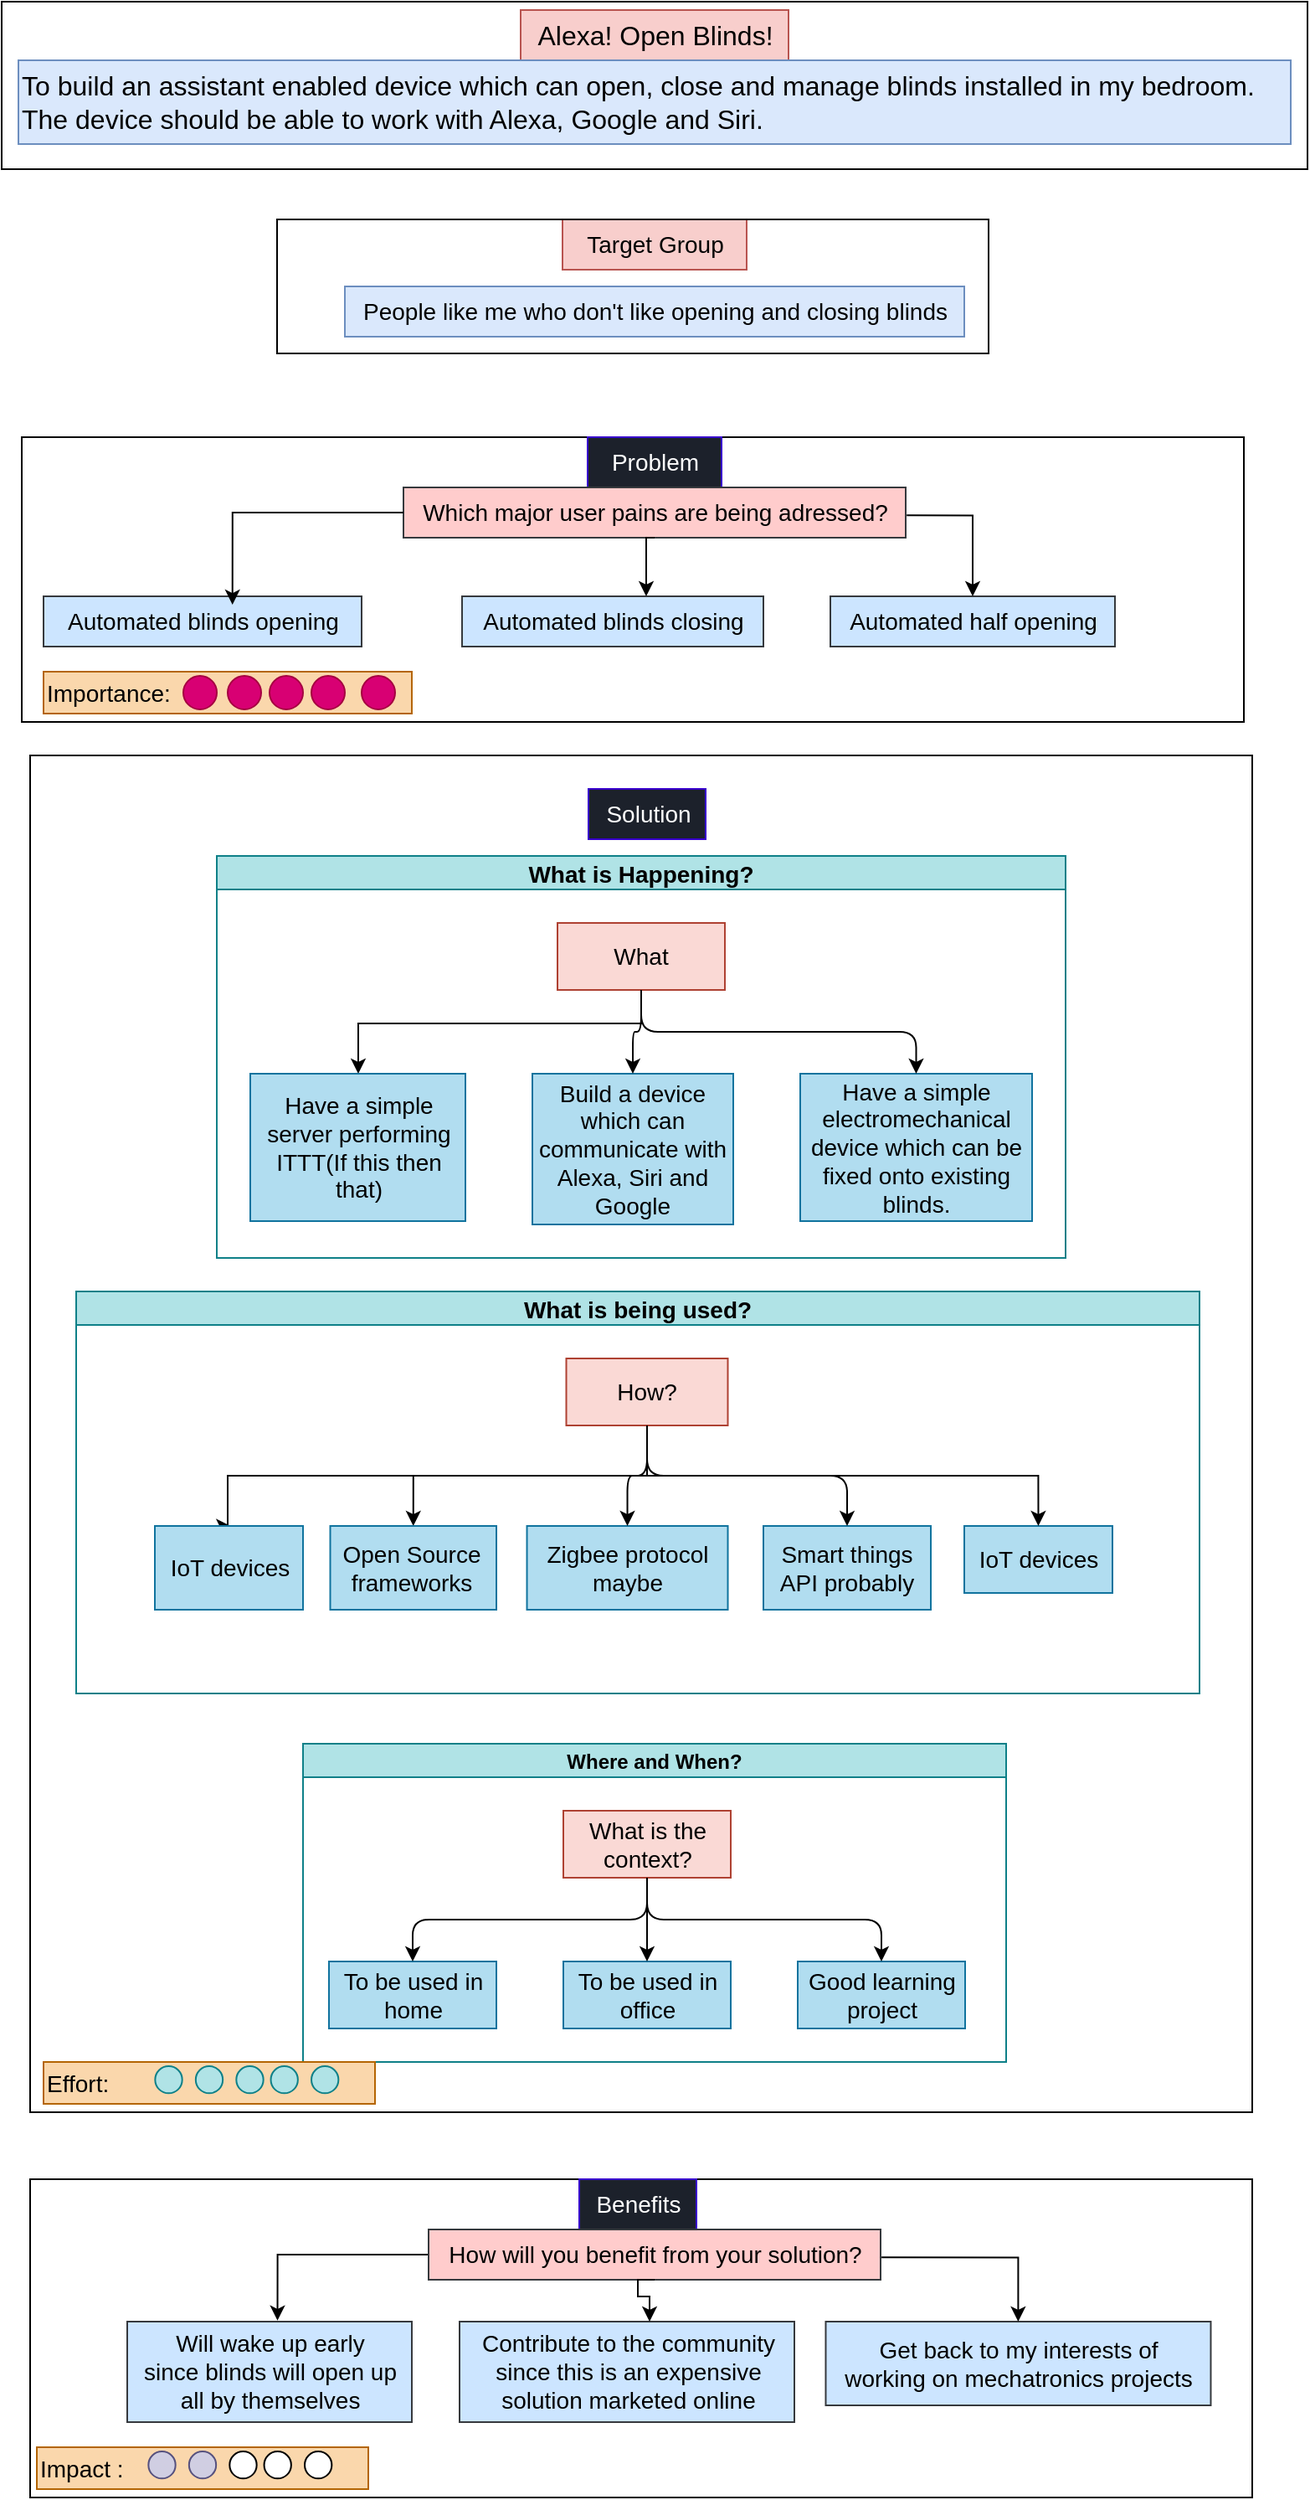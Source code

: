 <mxfile version="20.8.16" type="device"><diagram name="Page-1" id="Ig4D_7dvY6E4qOogs-qq"><mxGraphModel dx="2503" dy="1172" grid="1" gridSize="10" guides="1" tooltips="1" connect="1" arrows="1" fold="1" page="1" pageScale="1" pageWidth="850" pageHeight="1100" math="0" shadow="0"><root><mxCell id="0"/><mxCell id="1" parent="0"/><mxCell id="EEXEFs8RWKepMPBZ_mwN-30" value="" style="rounded=0;whiteSpace=wrap;html=1;fillColor=none;container=0;labelBorderColor=none;" vertex="1" parent="1"><mxGeometry x="-815" y="30" width="780" height="100" as="geometry"/></mxCell><mxCell id="EEXEFs8RWKepMPBZ_mwN-3" value="Alexa! Open Blinds!" style="text;html=1;align=center;verticalAlign=middle;resizable=0;points=[];autosize=1;strokeColor=#b85450;fillColor=#f8cecc;container=0;fontSize=16;" vertex="1" parent="1"><mxGeometry x="-505" y="35" width="160" height="30" as="geometry"/></mxCell><mxCell id="EEXEFs8RWKepMPBZ_mwN-4" value="To build an assistant enabled device which can open, close and manage blinds installed in my bedroom. &lt;br style=&quot;font-size: 16px;&quot;&gt;The device should be able to work with Alexa, Google and Siri." style="text;html=1;align=left;verticalAlign=middle;resizable=0;points=[];autosize=1;strokeColor=#6c8ebf;fillColor=#dae8fc;container=0;fontSize=16;" vertex="1" parent="1"><mxGeometry x="-805" y="65" width="760" height="50" as="geometry"/></mxCell><mxCell id="EEXEFs8RWKepMPBZ_mwN-17" value="" style="rounded=0;whiteSpace=wrap;html=1;fillColor=none;container=0;fontSize=14;" vertex="1" parent="1"><mxGeometry x="-803" y="290" width="730" height="170" as="geometry"/></mxCell><mxCell id="EEXEFs8RWKepMPBZ_mwN-8" value="Problem" style="text;html=1;align=center;verticalAlign=middle;resizable=0;points=[];autosize=1;strokeColor=#3700CC;fillColor=#1c212b;fontColor=#ffffff;container=0;fontSize=14;" vertex="1" parent="1"><mxGeometry x="-465" y="290" width="80" height="30" as="geometry"/></mxCell><mxCell id="EEXEFs8RWKepMPBZ_mwN-9" value="Which major user pains are being adressed?" style="text;html=1;align=center;verticalAlign=middle;resizable=0;points=[];autosize=1;strokeColor=#36393d;fillColor=#ffcccc;container=0;fontSize=14;" vertex="1" parent="1"><mxGeometry x="-575" y="320" width="300" height="30" as="geometry"/></mxCell><mxCell id="EEXEFs8RWKepMPBZ_mwN-12" value="Automated half opening" style="text;html=1;align=center;verticalAlign=middle;resizable=0;points=[];autosize=1;strokeColor=#36393d;fillColor=#cce5ff;container=0;fontSize=14;" vertex="1" parent="1"><mxGeometry x="-320" y="385" width="170" height="30" as="geometry"/></mxCell><mxCell id="EEXEFs8RWKepMPBZ_mwN-15" style="edgeStyle=orthogonalEdgeStyle;rounded=0;orthogonalLoop=1;jettySize=auto;html=1;fontSize=14;exitX=1.002;exitY=0.556;exitDx=0;exitDy=0;exitPerimeter=0;" edge="1" parent="1" source="EEXEFs8RWKepMPBZ_mwN-9" target="EEXEFs8RWKepMPBZ_mwN-12"><mxGeometry relative="1" as="geometry"/></mxCell><mxCell id="EEXEFs8RWKepMPBZ_mwN-11" value="Automated blinds closing" style="text;html=1;align=center;verticalAlign=middle;resizable=0;points=[];autosize=1;strokeColor=#36393d;fillColor=#cce5ff;container=0;fontSize=14;" vertex="1" parent="1"><mxGeometry x="-540" y="385" width="180" height="30" as="geometry"/></mxCell><mxCell id="EEXEFs8RWKepMPBZ_mwN-14" style="edgeStyle=orthogonalEdgeStyle;rounded=0;orthogonalLoop=1;jettySize=auto;html=1;fontSize=14;exitX=0.5;exitY=1;exitDx=0;exitDy=0;exitPerimeter=0;" edge="1" parent="1" source="EEXEFs8RWKepMPBZ_mwN-9" target="EEXEFs8RWKepMPBZ_mwN-11"><mxGeometry relative="1" as="geometry"><Array as="points"><mxPoint x="-430" y="350"/></Array></mxGeometry></mxCell><mxCell id="EEXEFs8RWKepMPBZ_mwN-10" value="Automated blinds opening" style="text;html=1;align=center;verticalAlign=middle;resizable=0;points=[];autosize=1;strokeColor=#36393d;fillColor=#cce5ff;container=0;fontSize=14;" vertex="1" parent="1"><mxGeometry x="-790" y="385" width="190" height="30" as="geometry"/></mxCell><mxCell id="EEXEFs8RWKepMPBZ_mwN-13" style="edgeStyle=orthogonalEdgeStyle;rounded=0;orthogonalLoop=1;jettySize=auto;html=1;entryX=0.594;entryY=0.167;entryDx=0;entryDy=0;entryPerimeter=0;fontSize=14;" edge="1" parent="1" source="EEXEFs8RWKepMPBZ_mwN-9" target="EEXEFs8RWKepMPBZ_mwN-10"><mxGeometry relative="1" as="geometry"/></mxCell><mxCell id="EEXEFs8RWKepMPBZ_mwN-18" value="Importance:&amp;nbsp;&amp;nbsp;" style="rounded=0;whiteSpace=wrap;html=1;align=left;fillColor=#fad7ac;strokeColor=#b46504;container=0;fontSize=14;" vertex="1" parent="1"><mxGeometry x="-790" y="430" width="220" height="25" as="geometry"/></mxCell><mxCell id="EEXEFs8RWKepMPBZ_mwN-28" value="" style="ellipse;whiteSpace=wrap;html=1;aspect=fixed;fillColor=#d80073;fontColor=#ffffff;strokeColor=#A50040;container=0;fontSize=14;" vertex="1" parent="1"><mxGeometry x="-600" y="432.5" width="20" height="20" as="geometry"/></mxCell><mxCell id="EEXEFs8RWKepMPBZ_mwN-27" value="" style="ellipse;whiteSpace=wrap;html=1;aspect=fixed;fillColor=#d80073;fontColor=#ffffff;strokeColor=#A50040;container=0;fontSize=14;" vertex="1" parent="1"><mxGeometry x="-706.5" y="432.5" width="20" height="20" as="geometry"/></mxCell><mxCell id="EEXEFs8RWKepMPBZ_mwN-26" value="" style="ellipse;whiteSpace=wrap;html=1;aspect=fixed;fillColor=#d80073;fontColor=#ffffff;strokeColor=#A50040;container=0;fontSize=14;" vertex="1" parent="1"><mxGeometry x="-680" y="432.5" width="20" height="20" as="geometry"/></mxCell><mxCell id="EEXEFs8RWKepMPBZ_mwN-25" value="" style="ellipse;whiteSpace=wrap;html=1;aspect=fixed;fillColor=#d80073;fontColor=#ffffff;strokeColor=#A50040;container=0;fontSize=14;" vertex="1" parent="1"><mxGeometry x="-655" y="432.5" width="20" height="20" as="geometry"/></mxCell><mxCell id="EEXEFs8RWKepMPBZ_mwN-24" value="" style="ellipse;whiteSpace=wrap;html=1;aspect=fixed;fillColor=#d80073;fontColor=#ffffff;strokeColor=#A50040;container=0;fontSize=14;" vertex="1" parent="1"><mxGeometry x="-630" y="432.5" width="20" height="20" as="geometry"/></mxCell><mxCell id="EEXEFs8RWKepMPBZ_mwN-6" value="Target Group" style="text;html=1;align=center;verticalAlign=middle;resizable=0;points=[];autosize=1;strokeColor=#b85450;fillColor=#f8cecc;container=0;fontSize=14;" vertex="1" parent="1"><mxGeometry x="-480" y="160" width="110" height="30" as="geometry"/></mxCell><mxCell id="EEXEFs8RWKepMPBZ_mwN-29" value="" style="rounded=0;whiteSpace=wrap;html=1;fillColor=none;container=0;fontSize=14;" vertex="1" parent="1"><mxGeometry x="-650.5" y="160" width="425" height="80" as="geometry"/></mxCell><mxCell id="EEXEFs8RWKepMPBZ_mwN-7" value="People like me who don't like opening and closing blinds" style="text;html=1;align=center;verticalAlign=middle;resizable=0;points=[];autosize=1;strokeColor=#6c8ebf;fillColor=#dae8fc;container=0;fontSize=14;" vertex="1" parent="1"><mxGeometry x="-610" y="200" width="370" height="30" as="geometry"/></mxCell><mxCell id="EEXEFs8RWKepMPBZ_mwN-59" value="&lt;font style=&quot;font-size: 14px;&quot;&gt;Solution&lt;/font&gt;" style="text;html=1;align=center;verticalAlign=middle;resizable=0;points=[];autosize=1;strokeColor=#3700CC;fillColor=#1c212b;fontColor=#ffffff;container=0;" vertex="1" parent="1"><mxGeometry x="-464.5" y="500" width="70" height="30" as="geometry"/></mxCell><mxCell id="EEXEFs8RWKepMPBZ_mwN-78" value="What is Happening?" style="swimlane;startSize=20;horizontal=1;childLayout=treeLayout;horizontalTree=0;resizable=0;containerType=tree;fontSize=14;labelBorderColor=none;fillColor=#b0e3e6;labelBackgroundColor=none;strokeColor=#0e8088;container=0;" vertex="1" parent="1"><mxGeometry x="-686.5" y="540" width="507" height="240" as="geometry"/></mxCell><mxCell id="EEXEFs8RWKepMPBZ_mwN-88" value="What is being used?" style="swimlane;startSize=20;horizontal=1;childLayout=treeLayout;horizontalTree=0;resizable=0;containerType=tree;fontSize=14;labelBorderColor=none;fillColor=#b0e3e6;strokeColor=#0e8088;container=0;" vertex="1" parent="1"><mxGeometry x="-770.5" y="800" width="671" height="240" as="geometry"/></mxCell><mxCell id="EEXEFs8RWKepMPBZ_mwN-120" value="" style="rounded=0;whiteSpace=wrap;html=1;labelBackgroundColor=none;labelBorderColor=none;fontSize=14;fillColor=none;container=0;" vertex="1" parent="1"><mxGeometry x="-798" y="480" width="730" height="810" as="geometry"/></mxCell><mxCell id="EEXEFs8RWKepMPBZ_mwN-110" value="Where and When?" style="swimlane;startSize=20;horizontal=1;childLayout=treeLayout;horizontalTree=0;resizable=0;containerType=tree;fontSize=12;labelBackgroundColor=none;labelBorderColor=none;fillColor=#b0e3e6;strokeColor=#0e8088;container=0;" vertex="1" parent="1"><mxGeometry x="-635" y="1070" width="420" height="190" as="geometry"/></mxCell><mxCell id="EEXEFs8RWKepMPBZ_mwN-86" style="edgeStyle=orthogonalEdgeStyle;rounded=0;orthogonalLoop=1;jettySize=auto;html=1;fontSize=14;" edge="1" parent="1" source="EEXEFs8RWKepMPBZ_mwN-79" target="EEXEFs8RWKepMPBZ_mwN-84"><mxGeometry relative="1" as="geometry"><Array as="points"><mxPoint x="-433" y="640"/><mxPoint x="-602" y="640"/></Array></mxGeometry></mxCell><mxCell id="EEXEFs8RWKepMPBZ_mwN-79" value="What" style="whiteSpace=wrap;html=1;labelBorderColor=none;fontSize=14;fillColor=#fad9d5;container=0;strokeColor=#ae4132;" vertex="1" parent="1"><mxGeometry x="-483" y="580" width="100" height="40" as="geometry"/></mxCell><mxCell id="EEXEFs8RWKepMPBZ_mwN-80" value="Build a&amp;nbsp;device which can communicate with Alexa, Siri and Google" style="whiteSpace=wrap;html=1;labelBorderColor=none;fontSize=14;fillColor=#b1ddf0;container=0;strokeColor=#10739e;" vertex="1" parent="1"><mxGeometry x="-498" y="670" width="120" height="90" as="geometry"/></mxCell><mxCell id="EEXEFs8RWKepMPBZ_mwN-81" value="" style="edgeStyle=elbowEdgeStyle;elbow=vertical;html=1;rounded=1;curved=0;sourcePerimeterSpacing=0;targetPerimeterSpacing=0;startSize=6;endSize=6;fontSize=14;fillColor=none;" edge="1" parent="1" source="EEXEFs8RWKepMPBZ_mwN-79" target="EEXEFs8RWKepMPBZ_mwN-80"><mxGeometry relative="1" as="geometry"/></mxCell><mxCell id="EEXEFs8RWKepMPBZ_mwN-82" value="Have a simple electromechanical device which can be fixed onto existing blinds." style="whiteSpace=wrap;html=1;labelBorderColor=none;fontSize=14;fillColor=#b1ddf0;container=0;strokeColor=#10739e;" vertex="1" parent="1"><mxGeometry x="-338" y="670" width="138.5" height="88" as="geometry"/></mxCell><mxCell id="EEXEFs8RWKepMPBZ_mwN-83" value="" style="edgeStyle=elbowEdgeStyle;elbow=vertical;html=1;rounded=1;curved=0;sourcePerimeterSpacing=0;targetPerimeterSpacing=0;startSize=6;endSize=6;fontSize=14;fillColor=none;" edge="1" parent="1" source="EEXEFs8RWKepMPBZ_mwN-79" target="EEXEFs8RWKepMPBZ_mwN-82"><mxGeometry relative="1" as="geometry"/></mxCell><mxCell id="EEXEFs8RWKepMPBZ_mwN-84" value="Have a&amp;nbsp;simple server performing ITTT(If this then that)" style="whiteSpace=wrap;html=1;labelBorderColor=none;fontSize=14;fillColor=#b1ddf0;container=0;strokeColor=#10739e;" vertex="1" parent="1"><mxGeometry x="-666.5" y="670" width="128.5" height="88" as="geometry"/></mxCell><mxCell id="EEXEFs8RWKepMPBZ_mwN-89" style="edgeStyle=orthogonalEdgeStyle;rounded=0;orthogonalLoop=1;jettySize=auto;html=1;fontSize=14;entryX=0.516;entryY=0.006;entryDx=0;entryDy=0;entryPerimeter=0;exitX=0.5;exitY=1;exitDx=0;exitDy=0;" edge="1" parent="1" source="EEXEFs8RWKepMPBZ_mwN-90" target="EEXEFs8RWKepMPBZ_mwN-95"><mxGeometry relative="1" as="geometry"><Array as="points"><mxPoint x="-430" y="880"/><mxPoint x="-430" y="910"/><mxPoint x="-680" y="910"/><mxPoint x="-680" y="940"/></Array><mxPoint x="-381.5" y="880" as="sourcePoint"/></mxGeometry></mxCell><mxCell id="EEXEFs8RWKepMPBZ_mwN-97" style="edgeStyle=orthogonalEdgeStyle;rounded=0;orthogonalLoop=1;jettySize=auto;html=1;entryX=0.5;entryY=0;entryDx=0;entryDy=0;fontSize=14;exitX=0.5;exitY=1;exitDx=0;exitDy=0;" edge="1" parent="1" source="EEXEFs8RWKepMPBZ_mwN-90" target="EEXEFs8RWKepMPBZ_mwN-96"><mxGeometry relative="1" as="geometry"><mxPoint x="-652.5" y="880" as="sourcePoint"/><mxPoint x="-262.75" y="910" as="targetPoint"/></mxGeometry></mxCell><mxCell id="EEXEFs8RWKepMPBZ_mwN-90" value="How?" style="whiteSpace=wrap;html=1;labelBorderColor=none;fontSize=14;fillColor=#fad9d5;container=0;strokeColor=#ae4132;" vertex="1" parent="1"><mxGeometry x="-477.75" y="840" width="96.5" height="40" as="geometry"/></mxCell><mxCell id="EEXEFs8RWKepMPBZ_mwN-91" value="Zigbee protocol maybe" style="whiteSpace=wrap;html=1;labelBorderColor=none;fontSize=14;fillColor=#b1ddf0;container=0;strokeColor=#10739e;" vertex="1" parent="1"><mxGeometry x="-501.24" y="940" width="120" height="50" as="geometry"/></mxCell><mxCell id="EEXEFs8RWKepMPBZ_mwN-92" value="" style="edgeStyle=elbowEdgeStyle;elbow=vertical;html=1;rounded=1;curved=0;sourcePerimeterSpacing=0;targetPerimeterSpacing=0;startSize=6;endSize=6;fontSize=14;fillColor=none;exitX=0.5;exitY=1;exitDx=0;exitDy=0;entryX=0.5;entryY=0;entryDx=0;entryDy=0;" edge="1" parent="1" source="EEXEFs8RWKepMPBZ_mwN-90" target="EEXEFs8RWKepMPBZ_mwN-91"><mxGeometry relative="1" as="geometry"><Array as="points"/></mxGeometry></mxCell><mxCell id="EEXEFs8RWKepMPBZ_mwN-93" value="Smart things API probably" style="whiteSpace=wrap;html=1;labelBorderColor=none;fontSize=14;fillColor=#b1ddf0;flipH=1;container=0;strokeColor=#10739e;" vertex="1" parent="1"><mxGeometry x="-360" y="940" width="100.01" height="50" as="geometry"/></mxCell><mxCell id="EEXEFs8RWKepMPBZ_mwN-94" value="" style="edgeStyle=elbowEdgeStyle;elbow=vertical;html=1;rounded=1;curved=0;sourcePerimeterSpacing=0;targetPerimeterSpacing=0;startSize=6;endSize=6;fontSize=14;fillColor=none;" edge="1" parent="1" source="EEXEFs8RWKepMPBZ_mwN-90" target="EEXEFs8RWKepMPBZ_mwN-93"><mxGeometry relative="1" as="geometry"/></mxCell><mxCell id="EEXEFs8RWKepMPBZ_mwN-95" value="IoT devices" style="whiteSpace=wrap;html=1;labelBorderColor=none;fontSize=14;fillColor=#b1ddf0;container=0;strokeColor=#10739e;" vertex="1" parent="1"><mxGeometry x="-723.5" y="940" width="88.5" height="50" as="geometry"/></mxCell><mxCell id="EEXEFs8RWKepMPBZ_mwN-100" value="IoT devices" style="whiteSpace=wrap;html=1;labelBorderColor=none;fontSize=14;fillColor=#b1ddf0;flipH=1;container=0;strokeColor=#10739e;" vertex="1" parent="1"><mxGeometry x="-240.005" y="940" width="88.5" height="40" as="geometry"/></mxCell><mxCell id="EEXEFs8RWKepMPBZ_mwN-101" style="edgeStyle=orthogonalEdgeStyle;rounded=0;orthogonalLoop=1;jettySize=auto;html=1;exitX=0.5;exitY=1;exitDx=0;exitDy=0;entryX=0.5;entryY=0;entryDx=0;entryDy=0;fontSize=14;" edge="1" parent="1" source="EEXEFs8RWKepMPBZ_mwN-90" target="EEXEFs8RWKepMPBZ_mwN-100"><mxGeometry relative="1" as="geometry"><Array as="points"><mxPoint x="-430" y="880"/><mxPoint x="-430" y="910"/><mxPoint x="-196" y="910"/></Array></mxGeometry></mxCell><mxCell id="EEXEFs8RWKepMPBZ_mwN-96" value="Open Source frameworks" style="whiteSpace=wrap;html=1;labelBorderColor=none;fontSize=14;fillColor=#b1ddf0;spacingTop=0;spacingLeft=-1;flipH=1;container=0;strokeColor=#10739e;" vertex="1" parent="1"><mxGeometry x="-618.745" y="940" width="99.25" height="50" as="geometry"/></mxCell><mxCell id="EEXEFs8RWKepMPBZ_mwN-111" value="What is the context?" style="whiteSpace=wrap;html=1;labelBackgroundColor=none;labelBorderColor=none;fontSize=14;fillColor=#fad9d5;container=0;strokeColor=#ae4132;" vertex="1" parent="1"><mxGeometry x="-479.5" y="1110" width="100" height="40" as="geometry"/></mxCell><mxCell id="EEXEFs8RWKepMPBZ_mwN-112" value="To be used in home" style="whiteSpace=wrap;html=1;labelBackgroundColor=none;labelBorderColor=none;fontSize=14;fillColor=#b1ddf0;container=0;strokeColor=#10739e;" vertex="1" parent="1"><mxGeometry x="-619.5" y="1200" width="100" height="40" as="geometry"/></mxCell><mxCell id="EEXEFs8RWKepMPBZ_mwN-113" value="" style="edgeStyle=elbowEdgeStyle;elbow=vertical;html=1;rounded=1;curved=0;sourcePerimeterSpacing=0;targetPerimeterSpacing=0;startSize=6;endSize=6;fontSize=14;fillColor=none;" edge="1" parent="1" source="EEXEFs8RWKepMPBZ_mwN-111" target="EEXEFs8RWKepMPBZ_mwN-112"><mxGeometry relative="1" as="geometry"/></mxCell><mxCell id="EEXEFs8RWKepMPBZ_mwN-114" value="To be used in office" style="whiteSpace=wrap;html=1;labelBackgroundColor=none;labelBorderColor=none;fontSize=14;fillColor=#b1ddf0;container=0;strokeColor=#10739e;" vertex="1" parent="1"><mxGeometry x="-479.5" y="1200" width="100" height="40" as="geometry"/></mxCell><mxCell id="EEXEFs8RWKepMPBZ_mwN-115" value="" style="edgeStyle=elbowEdgeStyle;elbow=vertical;html=1;rounded=1;curved=0;sourcePerimeterSpacing=0;targetPerimeterSpacing=0;startSize=6;endSize=6;fontSize=14;fillColor=none;" edge="1" parent="1" source="EEXEFs8RWKepMPBZ_mwN-111" target="EEXEFs8RWKepMPBZ_mwN-114"><mxGeometry relative="1" as="geometry"/></mxCell><mxCell id="EEXEFs8RWKepMPBZ_mwN-116" value="Good learning project" style="whiteSpace=wrap;html=1;labelBackgroundColor=none;labelBorderColor=none;fontSize=14;fillColor=#b1ddf0;container=0;strokeColor=#10739e;" vertex="1" parent="1"><mxGeometry x="-339.5" y="1200" width="100" height="40" as="geometry"/></mxCell><mxCell id="EEXEFs8RWKepMPBZ_mwN-117" value="" style="edgeStyle=elbowEdgeStyle;elbow=vertical;html=1;rounded=1;curved=0;sourcePerimeterSpacing=0;targetPerimeterSpacing=0;startSize=6;endSize=6;fontSize=14;fillColor=none;exitX=0.5;exitY=1;exitDx=0;exitDy=0;" edge="1" parent="1" target="EEXEFs8RWKepMPBZ_mwN-116" source="EEXEFs8RWKepMPBZ_mwN-111"><mxGeometry relative="1" as="geometry"><mxPoint x="-454.5" y="1150" as="sourcePoint"/></mxGeometry></mxCell><mxCell id="EEXEFs8RWKepMPBZ_mwN-124" value="" style="rounded=0;whiteSpace=wrap;html=1;fillColor=none;container=0;fontSize=14;" vertex="1" parent="1"><mxGeometry x="-798" y="1330" width="730" height="190" as="geometry"/></mxCell><mxCell id="EEXEFs8RWKepMPBZ_mwN-125" value="Benefits" style="text;html=1;align=center;verticalAlign=middle;resizable=0;points=[];autosize=1;strokeColor=#3700CC;fillColor=#1c212b;fontColor=#ffffff;container=0;fontSize=14;" vertex="1" parent="1"><mxGeometry x="-470" y="1330" width="70" height="30" as="geometry"/></mxCell><mxCell id="EEXEFs8RWKepMPBZ_mwN-126" value="How will you benefit from your solution?" style="text;html=1;align=center;verticalAlign=middle;resizable=0;points=[];autosize=1;strokeColor=#36393d;fillColor=#ffcccc;container=0;fontSize=14;" vertex="1" parent="1"><mxGeometry x="-560" y="1360" width="270" height="30" as="geometry"/></mxCell><mxCell id="EEXEFs8RWKepMPBZ_mwN-127" value="Get back to my interests of &lt;br&gt;working on mechatronics projects" style="text;html=1;align=center;verticalAlign=middle;resizable=0;points=[];autosize=1;strokeColor=#36393d;fillColor=#cce5ff;container=0;fontSize=14;" vertex="1" parent="1"><mxGeometry x="-322.76" y="1415" width="230" height="50" as="geometry"/></mxCell><mxCell id="EEXEFs8RWKepMPBZ_mwN-128" style="edgeStyle=orthogonalEdgeStyle;rounded=0;orthogonalLoop=1;jettySize=auto;html=1;fontSize=14;exitX=1.002;exitY=0.556;exitDx=0;exitDy=0;exitPerimeter=0;" edge="1" parent="1" source="EEXEFs8RWKepMPBZ_mwN-126" target="EEXEFs8RWKepMPBZ_mwN-127"><mxGeometry relative="1" as="geometry"/></mxCell><mxCell id="EEXEFs8RWKepMPBZ_mwN-129" value="Contribute to the community &lt;br&gt;since this is an expensive &lt;br&gt;solution marketed online" style="text;html=1;align=center;verticalAlign=middle;resizable=0;points=[];autosize=1;strokeColor=#36393d;fillColor=#cce5ff;container=0;fontSize=14;" vertex="1" parent="1"><mxGeometry x="-541.5" y="1415" width="200" height="60" as="geometry"/></mxCell><mxCell id="EEXEFs8RWKepMPBZ_mwN-130" style="edgeStyle=orthogonalEdgeStyle;rounded=0;orthogonalLoop=1;jettySize=auto;html=1;fontSize=14;exitX=0.5;exitY=1;exitDx=0;exitDy=0;exitPerimeter=0;" edge="1" parent="1" source="EEXEFs8RWKepMPBZ_mwN-126" target="EEXEFs8RWKepMPBZ_mwN-129"><mxGeometry relative="1" as="geometry"><Array as="points"><mxPoint x="-435" y="1400"/><mxPoint x="-428" y="1400"/></Array></mxGeometry></mxCell><mxCell id="EEXEFs8RWKepMPBZ_mwN-131" value="Will wake up early &lt;br&gt;since blinds will open up &lt;br&gt;all by themselves" style="text;html=1;align=center;verticalAlign=middle;resizable=0;points=[];autosize=1;strokeColor=#36393d;fillColor=#cce5ff;container=0;fontSize=14;" vertex="1" parent="1"><mxGeometry x="-740" y="1415" width="170" height="60" as="geometry"/></mxCell><mxCell id="EEXEFs8RWKepMPBZ_mwN-132" style="edgeStyle=orthogonalEdgeStyle;rounded=0;orthogonalLoop=1;jettySize=auto;html=1;entryX=0.528;entryY=-0.01;entryDx=0;entryDy=0;entryPerimeter=0;fontSize=14;exitX=-0.002;exitY=0.501;exitDx=0;exitDy=0;exitPerimeter=0;" edge="1" parent="1" source="EEXEFs8RWKepMPBZ_mwN-126" target="EEXEFs8RWKepMPBZ_mwN-131"><mxGeometry relative="1" as="geometry"><mxPoint x="-430" y="1360" as="sourcePoint"/></mxGeometry></mxCell><mxCell id="EEXEFs8RWKepMPBZ_mwN-139" value="" style="group" vertex="1" connectable="0" parent="1"><mxGeometry x="-794" y="1490" width="198" height="25" as="geometry"/></mxCell><mxCell id="EEXEFs8RWKepMPBZ_mwN-133" value="Impact :" style="rounded=0;whiteSpace=wrap;html=1;align=left;fillColor=#fad7ac;strokeColor=#b46504;container=0;fontSize=14;" vertex="1" parent="EEXEFs8RWKepMPBZ_mwN-139"><mxGeometry width="198" height="25" as="geometry"/></mxCell><mxCell id="EEXEFs8RWKepMPBZ_mwN-135" value="" style="ellipse;whiteSpace=wrap;html=1;aspect=fixed;fillColor=#d0cee2;strokeColor=#56517e;container=0;fontSize=14;" vertex="1" parent="EEXEFs8RWKepMPBZ_mwN-139"><mxGeometry x="66.673" y="2.5" width="16.163" height="16.163" as="geometry"/></mxCell><mxCell id="EEXEFs8RWKepMPBZ_mwN-136" value="" style="ellipse;whiteSpace=wrap;html=1;aspect=fixed;fillColor=#d0cee2;strokeColor=#56517e;container=0;fontSize=14;" vertex="1" parent="EEXEFs8RWKepMPBZ_mwN-139"><mxGeometry x="90.918" y="2.5" width="16.163" height="16.163" as="geometry"/></mxCell><mxCell id="EEXEFs8RWKepMPBZ_mwN-137" value="" style="ellipse;whiteSpace=wrap;html=1;aspect=fixed;container=0;fontSize=14;" vertex="1" parent="EEXEFs8RWKepMPBZ_mwN-139"><mxGeometry x="115.163" y="2.5" width="16.163" height="16.163" as="geometry"/></mxCell><mxCell id="EEXEFs8RWKepMPBZ_mwN-141" value="" style="ellipse;whiteSpace=wrap;html=1;aspect=fixed;container=0;fontSize=14;" vertex="1" parent="EEXEFs8RWKepMPBZ_mwN-139"><mxGeometry x="135.771" y="2.5" width="16.163" height="16.163" as="geometry"/></mxCell><mxCell id="EEXEFs8RWKepMPBZ_mwN-142" value="" style="ellipse;whiteSpace=wrap;html=1;aspect=fixed;container=0;fontSize=14;" vertex="1" parent="EEXEFs8RWKepMPBZ_mwN-139"><mxGeometry x="160.016" y="2.5" width="16.163" height="16.163" as="geometry"/></mxCell><mxCell id="EEXEFs8RWKepMPBZ_mwN-145" value="" style="group;fillColor=#b0e3e6;strokeColor=#0e8088;" vertex="1" connectable="0" parent="1"><mxGeometry x="-790" y="1260" width="198" height="25" as="geometry"/></mxCell><mxCell id="EEXEFs8RWKepMPBZ_mwN-146" value="Effort:" style="rounded=0;whiteSpace=wrap;html=1;align=left;fillColor=#fad7ac;strokeColor=#b46504;container=0;fontSize=14;" vertex="1" parent="EEXEFs8RWKepMPBZ_mwN-145"><mxGeometry width="198" height="25" as="geometry"/></mxCell><mxCell id="EEXEFs8RWKepMPBZ_mwN-147" value="" style="ellipse;whiteSpace=wrap;html=1;aspect=fixed;fillColor=#b0e3e6;strokeColor=#0e8088;container=0;fontSize=14;" vertex="1" parent="EEXEFs8RWKepMPBZ_mwN-145"><mxGeometry x="66.673" y="2.5" width="16.163" height="16.163" as="geometry"/></mxCell><mxCell id="EEXEFs8RWKepMPBZ_mwN-148" value="" style="ellipse;whiteSpace=wrap;html=1;aspect=fixed;fillColor=#b0e3e6;strokeColor=#0e8088;container=0;fontSize=14;" vertex="1" parent="EEXEFs8RWKepMPBZ_mwN-145"><mxGeometry x="90.918" y="2.5" width="16.163" height="16.163" as="geometry"/></mxCell><mxCell id="EEXEFs8RWKepMPBZ_mwN-149" value="" style="ellipse;whiteSpace=wrap;html=1;aspect=fixed;fillColor=#b0e3e6;strokeColor=#0e8088;container=0;fontSize=14;" vertex="1" parent="EEXEFs8RWKepMPBZ_mwN-145"><mxGeometry x="115.163" y="2.5" width="16.163" height="16.163" as="geometry"/></mxCell><mxCell id="EEXEFs8RWKepMPBZ_mwN-150" value="" style="ellipse;whiteSpace=wrap;html=1;aspect=fixed;fillColor=#b0e3e6;strokeColor=#0e8088;container=0;fontSize=14;" vertex="1" parent="EEXEFs8RWKepMPBZ_mwN-145"><mxGeometry x="135.771" y="2.5" width="16.163" height="16.163" as="geometry"/></mxCell><mxCell id="EEXEFs8RWKepMPBZ_mwN-151" value="" style="ellipse;whiteSpace=wrap;html=1;aspect=fixed;fillColor=#b0e3e6;strokeColor=#0e8088;container=0;fontSize=14;" vertex="1" parent="EEXEFs8RWKepMPBZ_mwN-145"><mxGeometry x="160.016" y="2.5" width="16.163" height="16.163" as="geometry"/></mxCell></root></mxGraphModel></diagram></mxfile>